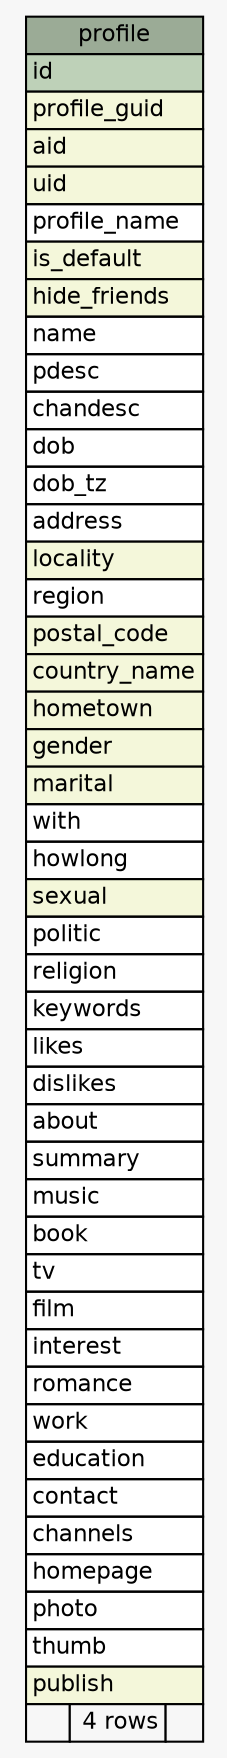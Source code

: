 // dot 2.26.3 on Linux 3.2.0-4-686-pae
// SchemaSpy rev 590
digraph "profile" {
  graph [
    rankdir="RL"
    bgcolor="#f7f7f7"
    nodesep="0.18"
    ranksep="0.46"
    fontname="Helvetica"
    fontsize="11"
  ];
  node [
    fontname="Helvetica"
    fontsize="11"
    shape="plaintext"
  ];
  edge [
    arrowsize="0.8"
  ];
  "profile" [
    label=<
    <TABLE BORDER="0" CELLBORDER="1" CELLSPACING="0" BGCOLOR="#ffffff">
      <TR><TD COLSPAN="3" BGCOLOR="#9bab96" ALIGN="CENTER">profile</TD></TR>
      <TR><TD PORT="id" COLSPAN="3" BGCOLOR="#bed1b8" ALIGN="LEFT">id</TD></TR>
      <TR><TD PORT="profile_guid" COLSPAN="3" BGCOLOR="#f4f7da" ALIGN="LEFT">profile_guid</TD></TR>
      <TR><TD PORT="aid" COLSPAN="3" BGCOLOR="#f4f7da" ALIGN="LEFT">aid</TD></TR>
      <TR><TD PORT="uid" COLSPAN="3" BGCOLOR="#f4f7da" ALIGN="LEFT">uid</TD></TR>
      <TR><TD PORT="profile_name" COLSPAN="3" ALIGN="LEFT">profile_name</TD></TR>
      <TR><TD PORT="is_default" COLSPAN="3" BGCOLOR="#f4f7da" ALIGN="LEFT">is_default</TD></TR>
      <TR><TD PORT="hide_friends" COLSPAN="3" BGCOLOR="#f4f7da" ALIGN="LEFT">hide_friends</TD></TR>
      <TR><TD PORT="name" COLSPAN="3" ALIGN="LEFT">name</TD></TR>
      <TR><TD PORT="pdesc" COLSPAN="3" ALIGN="LEFT">pdesc</TD></TR>
      <TR><TD PORT="chandesc" COLSPAN="3" ALIGN="LEFT">chandesc</TD></TR>
      <TR><TD PORT="dob" COLSPAN="3" ALIGN="LEFT">dob</TD></TR>
      <TR><TD PORT="dob_tz" COLSPAN="3" ALIGN="LEFT">dob_tz</TD></TR>
      <TR><TD PORT="address" COLSPAN="3" ALIGN="LEFT">address</TD></TR>
      <TR><TD PORT="locality" COLSPAN="3" BGCOLOR="#f4f7da" ALIGN="LEFT">locality</TD></TR>
      <TR><TD PORT="region" COLSPAN="3" ALIGN="LEFT">region</TD></TR>
      <TR><TD PORT="postal_code" COLSPAN="3" BGCOLOR="#f4f7da" ALIGN="LEFT">postal_code</TD></TR>
      <TR><TD PORT="country_name" COLSPAN="3" BGCOLOR="#f4f7da" ALIGN="LEFT">country_name</TD></TR>
      <TR><TD PORT="hometown" COLSPAN="3" BGCOLOR="#f4f7da" ALIGN="LEFT">hometown</TD></TR>
      <TR><TD PORT="gender" COLSPAN="3" BGCOLOR="#f4f7da" ALIGN="LEFT">gender</TD></TR>
      <TR><TD PORT="marital" COLSPAN="3" BGCOLOR="#f4f7da" ALIGN="LEFT">marital</TD></TR>
      <TR><TD PORT="with" COLSPAN="3" ALIGN="LEFT">with</TD></TR>
      <TR><TD PORT="howlong" COLSPAN="3" ALIGN="LEFT">howlong</TD></TR>
      <TR><TD PORT="sexual" COLSPAN="3" BGCOLOR="#f4f7da" ALIGN="LEFT">sexual</TD></TR>
      <TR><TD PORT="politic" COLSPAN="3" ALIGN="LEFT">politic</TD></TR>
      <TR><TD PORT="religion" COLSPAN="3" ALIGN="LEFT">religion</TD></TR>
      <TR><TD PORT="keywords" COLSPAN="3" ALIGN="LEFT">keywords</TD></TR>
      <TR><TD PORT="likes" COLSPAN="3" ALIGN="LEFT">likes</TD></TR>
      <TR><TD PORT="dislikes" COLSPAN="3" ALIGN="LEFT">dislikes</TD></TR>
      <TR><TD PORT="about" COLSPAN="3" ALIGN="LEFT">about</TD></TR>
      <TR><TD PORT="summary" COLSPAN="3" ALIGN="LEFT">summary</TD></TR>
      <TR><TD PORT="music" COLSPAN="3" ALIGN="LEFT">music</TD></TR>
      <TR><TD PORT="book" COLSPAN="3" ALIGN="LEFT">book</TD></TR>
      <TR><TD PORT="tv" COLSPAN="3" ALIGN="LEFT">tv</TD></TR>
      <TR><TD PORT="film" COLSPAN="3" ALIGN="LEFT">film</TD></TR>
      <TR><TD PORT="interest" COLSPAN="3" ALIGN="LEFT">interest</TD></TR>
      <TR><TD PORT="romance" COLSPAN="3" ALIGN="LEFT">romance</TD></TR>
      <TR><TD PORT="work" COLSPAN="3" ALIGN="LEFT">work</TD></TR>
      <TR><TD PORT="education" COLSPAN="3" ALIGN="LEFT">education</TD></TR>
      <TR><TD PORT="contact" COLSPAN="3" ALIGN="LEFT">contact</TD></TR>
      <TR><TD PORT="channels" COLSPAN="3" ALIGN="LEFT">channels</TD></TR>
      <TR><TD PORT="homepage" COLSPAN="3" ALIGN="LEFT">homepage</TD></TR>
      <TR><TD PORT="photo" COLSPAN="3" ALIGN="LEFT">photo</TD></TR>
      <TR><TD PORT="thumb" COLSPAN="3" ALIGN="LEFT">thumb</TD></TR>
      <TR><TD PORT="publish" COLSPAN="3" BGCOLOR="#f4f7da" ALIGN="LEFT">publish</TD></TR>
      <TR><TD ALIGN="LEFT" BGCOLOR="#f7f7f7">  </TD><TD ALIGN="RIGHT" BGCOLOR="#f7f7f7">4 rows</TD><TD ALIGN="RIGHT" BGCOLOR="#f7f7f7">  </TD></TR>
    </TABLE>>
    URL="tables/profile.html"
    tooltip="profile"
  ];
}
